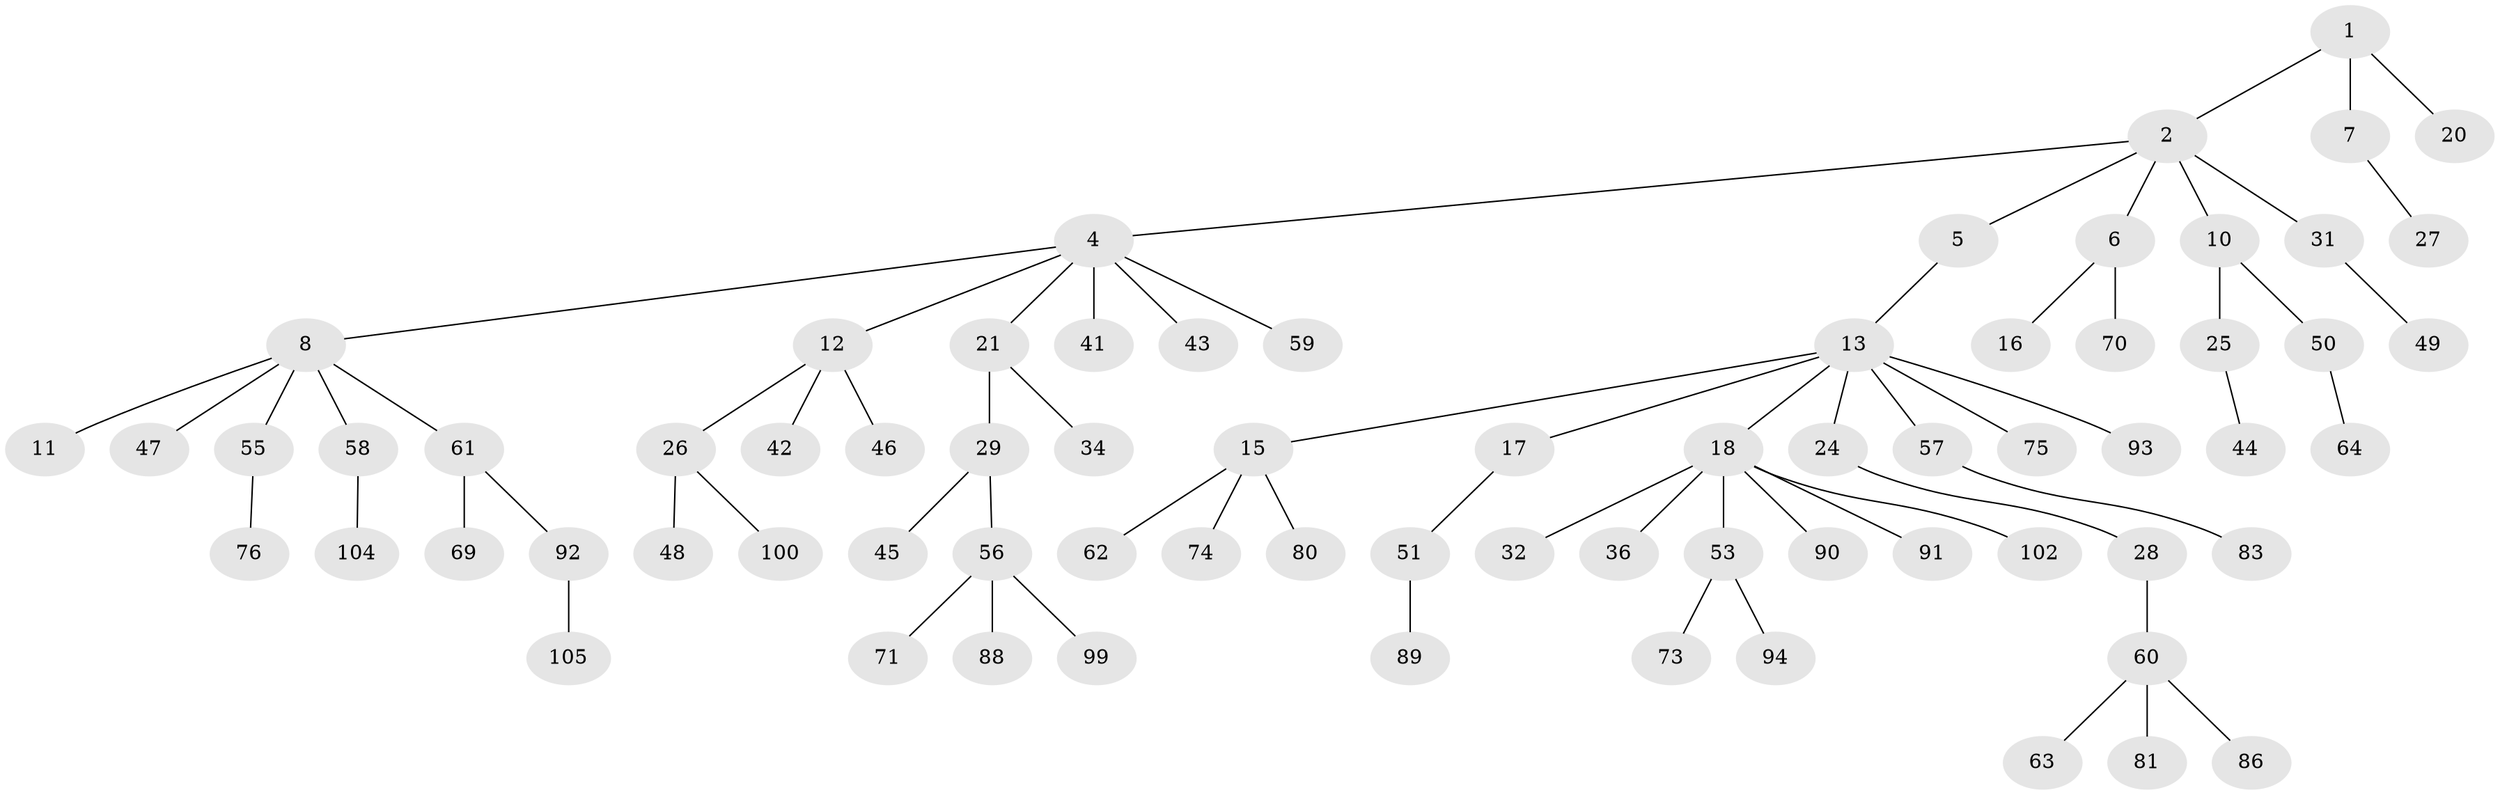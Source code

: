 // original degree distribution, {4: 0.08571428571428572, 5: 0.009523809523809525, 2: 0.24761904761904763, 3: 0.14285714285714285, 6: 0.01904761904761905, 1: 0.4857142857142857, 7: 0.009523809523809525}
// Generated by graph-tools (version 1.1) at 2025/42/03/06/25 10:42:05]
// undirected, 72 vertices, 71 edges
graph export_dot {
graph [start="1"]
  node [color=gray90,style=filled];
  1 [super="+38"];
  2 [super="+3"];
  4 [super="+39"];
  5 [super="+9"];
  6 [super="+30"];
  7 [super="+85"];
  8 [super="+23"];
  10 [super="+19"];
  11;
  12 [super="+40"];
  13 [super="+14"];
  15 [super="+33"];
  16;
  17;
  18 [super="+22"];
  20 [super="+52"];
  21 [super="+103"];
  24;
  25 [super="+37"];
  26 [super="+96"];
  27;
  28 [super="+84"];
  29 [super="+35"];
  31;
  32;
  34;
  36;
  41;
  42;
  43 [super="+72"];
  44;
  45;
  46;
  47 [super="+67"];
  48;
  49 [super="+65"];
  50;
  51 [super="+79"];
  53 [super="+54"];
  55;
  56 [super="+68"];
  57 [super="+78"];
  58 [super="+82"];
  59;
  60 [super="+66"];
  61 [super="+77"];
  62;
  63;
  64 [super="+97"];
  69;
  70 [super="+87"];
  71;
  73;
  74;
  75;
  76 [super="+98"];
  80;
  81;
  83;
  86;
  88;
  89;
  90;
  91 [super="+95"];
  92;
  93;
  94;
  99;
  100 [super="+101"];
  102;
  104;
  105;
  1 -- 2;
  1 -- 7;
  1 -- 20;
  2 -- 5;
  2 -- 6;
  2 -- 10;
  2 -- 4;
  2 -- 31;
  4 -- 8;
  4 -- 12;
  4 -- 21;
  4 -- 41;
  4 -- 43;
  4 -- 59;
  5 -- 13;
  6 -- 16;
  6 -- 70;
  7 -- 27;
  8 -- 11;
  8 -- 47;
  8 -- 55;
  8 -- 61;
  8 -- 58;
  10 -- 25;
  10 -- 50;
  12 -- 26;
  12 -- 42;
  12 -- 46;
  13 -- 24;
  13 -- 17;
  13 -- 18;
  13 -- 93;
  13 -- 57;
  13 -- 75;
  13 -- 15;
  15 -- 74;
  15 -- 80;
  15 -- 62;
  17 -- 51;
  18 -- 36;
  18 -- 90;
  18 -- 91;
  18 -- 102;
  18 -- 32;
  18 -- 53;
  21 -- 29;
  21 -- 34;
  24 -- 28;
  25 -- 44;
  26 -- 48;
  26 -- 100;
  28 -- 60;
  29 -- 45;
  29 -- 56;
  31 -- 49;
  50 -- 64;
  51 -- 89;
  53 -- 94;
  53 -- 73;
  55 -- 76;
  56 -- 99;
  56 -- 88;
  56 -- 71;
  57 -- 83;
  58 -- 104;
  60 -- 63;
  60 -- 81;
  60 -- 86;
  61 -- 69;
  61 -- 92;
  92 -- 105;
}
